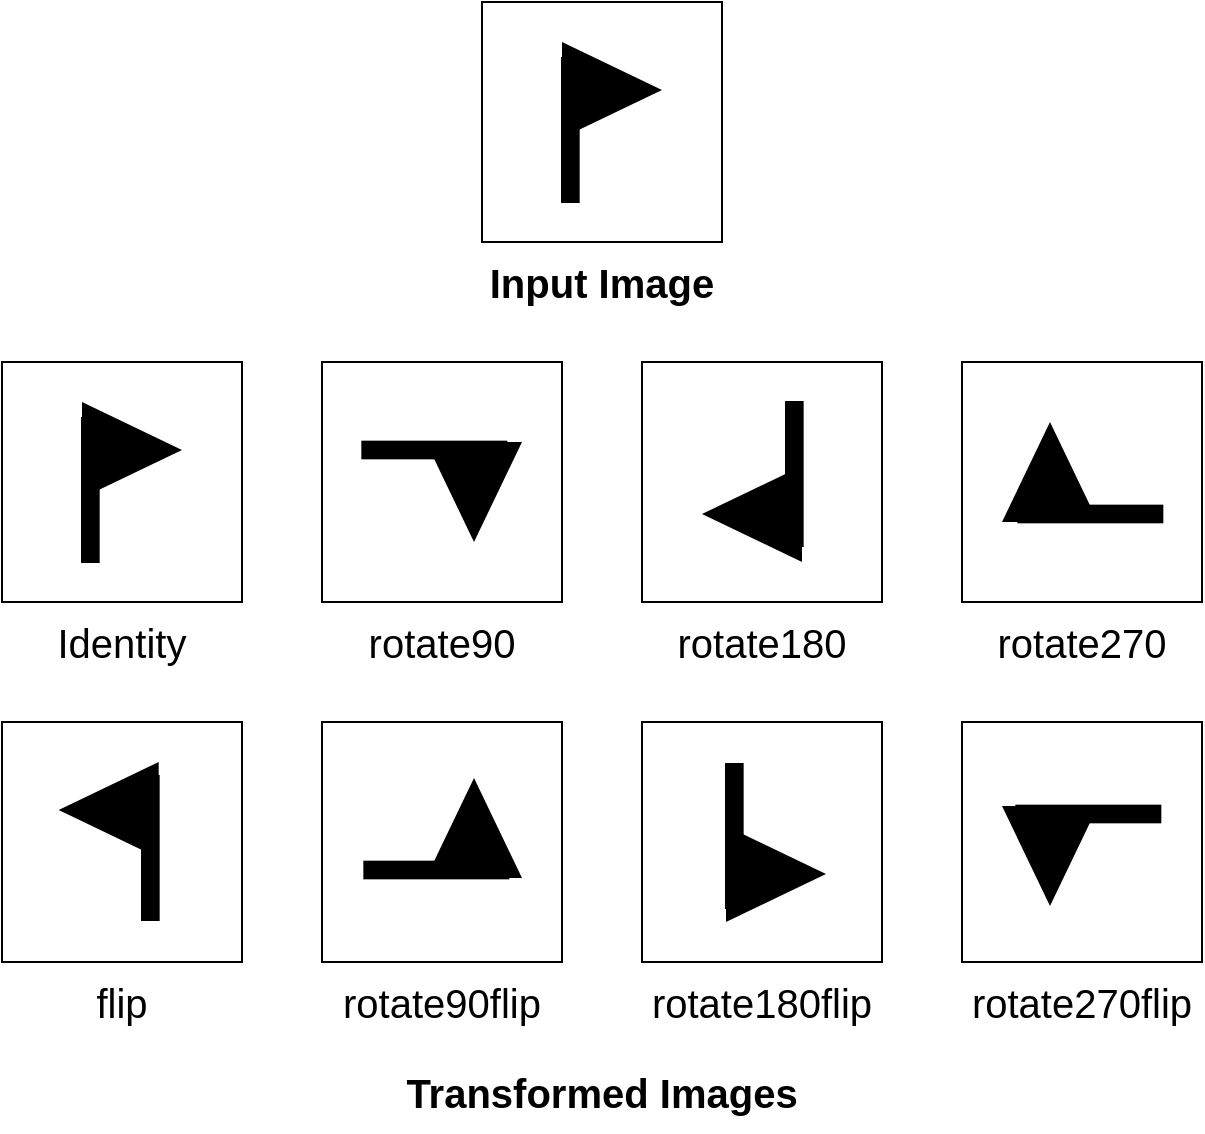 <mxfile version="12.9.9" type="device"><diagram id="lfsDbQCPJTJKgt-exi1Q" name="Page-1"><mxGraphModel dx="781" dy="509" grid="1" gridSize="10" guides="1" tooltips="1" connect="1" arrows="1" fold="1" page="1" pageScale="1" pageWidth="827" pageHeight="1169" math="0" shadow="0"><root><mxCell id="0"/><mxCell id="1" parent="0"/><mxCell id="5IWJKjxEgTncHrL97rWU-24" value="" style="group" vertex="1" connectable="0" parent="1"><mxGeometry x="360" y="20" width="120" height="120" as="geometry"/></mxCell><mxCell id="5IWJKjxEgTncHrL97rWU-17" value="" style="group" vertex="1" connectable="0" parent="5IWJKjxEgTncHrL97rWU-24"><mxGeometry x="40" y="20" width="50" height="80" as="geometry"/></mxCell><mxCell id="5IWJKjxEgTncHrL97rWU-9" value="" style="rounded=0;whiteSpace=wrap;html=1;fillColor=#000000;" vertex="1" parent="5IWJKjxEgTncHrL97rWU-17"><mxGeometry y="8" width="8.333" height="72" as="geometry"/></mxCell><mxCell id="5IWJKjxEgTncHrL97rWU-8" value="" style="triangle;whiteSpace=wrap;html=1;fillColor=#000000;strokeColor=none;" vertex="1" parent="5IWJKjxEgTncHrL97rWU-17"><mxGeometry width="50" height="48" as="geometry"/></mxCell><mxCell id="5IWJKjxEgTncHrL97rWU-18" value="" style="whiteSpace=wrap;html=1;aspect=fixed;fillColor=none;" vertex="1" parent="5IWJKjxEgTncHrL97rWU-24"><mxGeometry width="120" height="120" as="geometry"/></mxCell><mxCell id="5IWJKjxEgTncHrL97rWU-25" value="" style="group" vertex="1" connectable="0" parent="1"><mxGeometry x="120" y="200" width="120" height="120" as="geometry"/></mxCell><mxCell id="5IWJKjxEgTncHrL97rWU-26" value="" style="group" vertex="1" connectable="0" parent="5IWJKjxEgTncHrL97rWU-25"><mxGeometry x="40" y="20" width="50" height="80" as="geometry"/></mxCell><mxCell id="5IWJKjxEgTncHrL97rWU-27" value="" style="rounded=0;whiteSpace=wrap;html=1;fillColor=#000000;" vertex="1" parent="5IWJKjxEgTncHrL97rWU-26"><mxGeometry y="8" width="8.333" height="72" as="geometry"/></mxCell><mxCell id="5IWJKjxEgTncHrL97rWU-28" value="" style="triangle;whiteSpace=wrap;html=1;fillColor=#000000;strokeColor=none;" vertex="1" parent="5IWJKjxEgTncHrL97rWU-26"><mxGeometry width="50" height="48" as="geometry"/></mxCell><mxCell id="5IWJKjxEgTncHrL97rWU-29" value="" style="whiteSpace=wrap;html=1;aspect=fixed;fillColor=none;" vertex="1" parent="5IWJKjxEgTncHrL97rWU-25"><mxGeometry width="120" height="120" as="geometry"/></mxCell><mxCell id="5IWJKjxEgTncHrL97rWU-30" value="" style="group;rotation=90;" vertex="1" connectable="0" parent="1"><mxGeometry x="280" y="200" width="120" height="120" as="geometry"/></mxCell><mxCell id="5IWJKjxEgTncHrL97rWU-31" value="" style="group;rotation=90;" vertex="1" connectable="0" parent="5IWJKjxEgTncHrL97rWU-30"><mxGeometry x="35" y="25" width="50" height="80" as="geometry"/></mxCell><mxCell id="5IWJKjxEgTncHrL97rWU-32" value="" style="rounded=0;whiteSpace=wrap;html=1;fillColor=#000000;rotation=90;" vertex="1" parent="5IWJKjxEgTncHrL97rWU-31"><mxGeometry x="17" y="-17" width="8.333" height="72" as="geometry"/></mxCell><mxCell id="5IWJKjxEgTncHrL97rWU-33" value="" style="triangle;whiteSpace=wrap;html=1;fillColor=#000000;strokeColor=none;rotation=90;" vertex="1" parent="5IWJKjxEgTncHrL97rWU-31"><mxGeometry x="16" y="16" width="50" height="48" as="geometry"/></mxCell><mxCell id="5IWJKjxEgTncHrL97rWU-34" value="" style="whiteSpace=wrap;html=1;aspect=fixed;fillColor=none;rotation=90;" vertex="1" parent="5IWJKjxEgTncHrL97rWU-30"><mxGeometry width="120" height="120" as="geometry"/></mxCell><mxCell id="5IWJKjxEgTncHrL97rWU-35" value="" style="group;rotation=-180;" vertex="1" connectable="0" parent="1"><mxGeometry x="440" y="200" width="120" height="120" as="geometry"/></mxCell><mxCell id="5IWJKjxEgTncHrL97rWU-36" value="" style="group;rotation=-180;" vertex="1" connectable="0" parent="5IWJKjxEgTncHrL97rWU-35"><mxGeometry x="30" y="20" width="50" height="80" as="geometry"/></mxCell><mxCell id="5IWJKjxEgTncHrL97rWU-37" value="" style="rounded=0;whiteSpace=wrap;html=1;fillColor=#000000;rotation=-180;" vertex="1" parent="5IWJKjxEgTncHrL97rWU-36"><mxGeometry x="42" width="8.333" height="72" as="geometry"/></mxCell><mxCell id="5IWJKjxEgTncHrL97rWU-38" value="" style="triangle;whiteSpace=wrap;html=1;fillColor=#000000;strokeColor=none;rotation=-180;" vertex="1" parent="5IWJKjxEgTncHrL97rWU-36"><mxGeometry y="32" width="50" height="48" as="geometry"/></mxCell><mxCell id="5IWJKjxEgTncHrL97rWU-39" value="" style="whiteSpace=wrap;html=1;aspect=fixed;fillColor=none;rotation=-180;" vertex="1" parent="5IWJKjxEgTncHrL97rWU-35"><mxGeometry width="120" height="120" as="geometry"/></mxCell><mxCell id="5IWJKjxEgTncHrL97rWU-40" value="" style="group;rotation=-90;" vertex="1" connectable="0" parent="1"><mxGeometry x="600" y="200" width="120" height="120" as="geometry"/></mxCell><mxCell id="5IWJKjxEgTncHrL97rWU-41" value="" style="group;rotation=-90;" vertex="1" connectable="0" parent="5IWJKjxEgTncHrL97rWU-40"><mxGeometry x="35" y="15" width="50" height="80" as="geometry"/></mxCell><mxCell id="5IWJKjxEgTncHrL97rWU-42" value="" style="rounded=0;whiteSpace=wrap;html=1;fillColor=#000000;rotation=-90;" vertex="1" parent="5IWJKjxEgTncHrL97rWU-41"><mxGeometry x="25" y="25" width="8.333" height="72" as="geometry"/></mxCell><mxCell id="5IWJKjxEgTncHrL97rWU-43" value="" style="triangle;whiteSpace=wrap;html=1;fillColor=#000000;strokeColor=none;rotation=-90;" vertex="1" parent="5IWJKjxEgTncHrL97rWU-41"><mxGeometry x="-16" y="16" width="50" height="48" as="geometry"/></mxCell><mxCell id="5IWJKjxEgTncHrL97rWU-44" value="" style="whiteSpace=wrap;html=1;aspect=fixed;fillColor=none;rotation=-90;" vertex="1" parent="5IWJKjxEgTncHrL97rWU-40"><mxGeometry width="120" height="120" as="geometry"/></mxCell><mxCell id="5IWJKjxEgTncHrL97rWU-66" value="" style="group" vertex="1" connectable="0" parent="1"><mxGeometry x="120" y="380" width="120" height="120" as="geometry"/></mxCell><mxCell id="5IWJKjxEgTncHrL97rWU-65" value="" style="whiteSpace=wrap;html=1;aspect=fixed;fillColor=none;" vertex="1" parent="5IWJKjxEgTncHrL97rWU-66"><mxGeometry width="120" height="120" as="geometry"/></mxCell><mxCell id="5IWJKjxEgTncHrL97rWU-47" value="" style="rounded=0;whiteSpace=wrap;html=1;fillColor=#000000;" vertex="1" parent="5IWJKjxEgTncHrL97rWU-66"><mxGeometry x="70" y="27" width="8.333" height="72" as="geometry"/></mxCell><mxCell id="5IWJKjxEgTncHrL97rWU-48" value="" style="triangle;whiteSpace=wrap;html=1;fillColor=#000000;strokeColor=none;rotation=-180;" vertex="1" parent="5IWJKjxEgTncHrL97rWU-66"><mxGeometry x="28.33" y="20" width="50" height="48" as="geometry"/></mxCell><mxCell id="5IWJKjxEgTncHrL97rWU-67" value="" style="group;rotation=90;" vertex="1" connectable="0" parent="1"><mxGeometry x="280" y="380" width="120" height="120" as="geometry"/></mxCell><mxCell id="5IWJKjxEgTncHrL97rWU-68" value="" style="whiteSpace=wrap;html=1;aspect=fixed;fillColor=none;rotation=90;" vertex="1" parent="5IWJKjxEgTncHrL97rWU-67"><mxGeometry width="120" height="120" as="geometry"/></mxCell><mxCell id="5IWJKjxEgTncHrL97rWU-69" value="" style="rounded=0;whiteSpace=wrap;html=1;fillColor=#000000;rotation=90;" vertex="1" parent="5IWJKjxEgTncHrL97rWU-67"><mxGeometry x="53" y="38" width="8.333" height="72" as="geometry"/></mxCell><mxCell id="5IWJKjxEgTncHrL97rWU-70" value="" style="triangle;whiteSpace=wrap;html=1;fillColor=#000000;strokeColor=none;rotation=-90;" vertex="1" parent="5IWJKjxEgTncHrL97rWU-67"><mxGeometry x="51" y="29" width="50" height="48" as="geometry"/></mxCell><mxCell id="5IWJKjxEgTncHrL97rWU-71" value="" style="group;rotation=-180;" vertex="1" connectable="0" parent="1"><mxGeometry x="440" y="380" width="120" height="120" as="geometry"/></mxCell><mxCell id="5IWJKjxEgTncHrL97rWU-72" value="" style="whiteSpace=wrap;html=1;aspect=fixed;fillColor=none;rotation=-180;" vertex="1" parent="5IWJKjxEgTncHrL97rWU-71"><mxGeometry width="120" height="120" as="geometry"/></mxCell><mxCell id="5IWJKjxEgTncHrL97rWU-73" value="" style="rounded=0;whiteSpace=wrap;html=1;fillColor=#000000;rotation=-180;" vertex="1" parent="5IWJKjxEgTncHrL97rWU-71"><mxGeometry x="42" y="21" width="8.333" height="72" as="geometry"/></mxCell><mxCell id="5IWJKjxEgTncHrL97rWU-74" value="" style="triangle;whiteSpace=wrap;html=1;fillColor=#000000;strokeColor=none;rotation=-360;" vertex="1" parent="5IWJKjxEgTncHrL97rWU-71"><mxGeometry x="42" y="52" width="50" height="48" as="geometry"/></mxCell><mxCell id="5IWJKjxEgTncHrL97rWU-75" value="" style="group;rotation=-90;" vertex="1" connectable="0" parent="1"><mxGeometry x="600" y="380" width="120" height="120" as="geometry"/></mxCell><mxCell id="5IWJKjxEgTncHrL97rWU-76" value="" style="whiteSpace=wrap;html=1;aspect=fixed;fillColor=none;rotation=-90;" vertex="1" parent="5IWJKjxEgTncHrL97rWU-75"><mxGeometry width="120" height="120" as="geometry"/></mxCell><mxCell id="5IWJKjxEgTncHrL97rWU-77" value="" style="rounded=0;whiteSpace=wrap;html=1;fillColor=#000000;rotation=-90;" vertex="1" parent="5IWJKjxEgTncHrL97rWU-75"><mxGeometry x="59" y="10" width="8.333" height="72" as="geometry"/></mxCell><mxCell id="5IWJKjxEgTncHrL97rWU-78" value="" style="triangle;whiteSpace=wrap;html=1;fillColor=#000000;strokeColor=none;rotation=-270;" vertex="1" parent="5IWJKjxEgTncHrL97rWU-75"><mxGeometry x="19" y="43" width="50" height="48" as="geometry"/></mxCell><mxCell id="5IWJKjxEgTncHrL97rWU-80" value="&lt;font style=&quot;font-size: 20px&quot;&gt;&lt;b&gt;Input Image&lt;/b&gt;&lt;/font&gt;" style="text;html=1;strokeColor=none;fillColor=none;align=center;verticalAlign=middle;whiteSpace=wrap;rounded=0;" vertex="1" parent="1"><mxGeometry x="360" y="140" width="120" height="40" as="geometry"/></mxCell><mxCell id="5IWJKjxEgTncHrL97rWU-81" value="&lt;span style=&quot;font-size: 20px&quot;&gt;Identity&lt;/span&gt;" style="text;html=1;strokeColor=none;fillColor=none;align=center;verticalAlign=middle;whiteSpace=wrap;rounded=0;" vertex="1" parent="1"><mxGeometry x="120" y="320" width="120" height="40" as="geometry"/></mxCell><mxCell id="5IWJKjxEgTncHrL97rWU-82" value="&lt;span style=&quot;font-size: 20px&quot;&gt;rotate270flip&lt;/span&gt;" style="text;html=1;strokeColor=none;fillColor=none;align=center;verticalAlign=middle;whiteSpace=wrap;rounded=0;" vertex="1" parent="1"><mxGeometry x="600" y="500" width="120" height="40" as="geometry"/></mxCell><mxCell id="5IWJKjxEgTncHrL97rWU-83" value="&lt;span style=&quot;font-size: 20px&quot;&gt;rotate90&lt;/span&gt;" style="text;html=1;strokeColor=none;fillColor=none;align=center;verticalAlign=middle;whiteSpace=wrap;rounded=0;" vertex="1" parent="1"><mxGeometry x="280" y="320" width="120" height="40" as="geometry"/></mxCell><mxCell id="5IWJKjxEgTncHrL97rWU-86" value="&lt;span style=&quot;font-size: 20px&quot;&gt;rotate180&lt;/span&gt;" style="text;html=1;strokeColor=none;fillColor=none;align=center;verticalAlign=middle;whiteSpace=wrap;rounded=0;" vertex="1" parent="1"><mxGeometry x="440" y="320" width="120" height="40" as="geometry"/></mxCell><mxCell id="5IWJKjxEgTncHrL97rWU-87" value="&lt;span style=&quot;font-size: 20px&quot;&gt;rotate270&lt;/span&gt;" style="text;html=1;strokeColor=none;fillColor=none;align=center;verticalAlign=middle;whiteSpace=wrap;rounded=0;" vertex="1" parent="1"><mxGeometry x="600" y="320" width="120" height="40" as="geometry"/></mxCell><mxCell id="5IWJKjxEgTncHrL97rWU-88" value="&lt;span style=&quot;font-size: 20px&quot;&gt;rotate180flip&lt;/span&gt;" style="text;html=1;strokeColor=none;fillColor=none;align=center;verticalAlign=middle;whiteSpace=wrap;rounded=0;" vertex="1" parent="1"><mxGeometry x="440" y="500" width="120" height="40" as="geometry"/></mxCell><mxCell id="5IWJKjxEgTncHrL97rWU-89" value="&lt;span style=&quot;font-size: 20px&quot;&gt;rotate90flip&lt;/span&gt;" style="text;html=1;strokeColor=none;fillColor=none;align=center;verticalAlign=middle;whiteSpace=wrap;rounded=0;" vertex="1" parent="1"><mxGeometry x="280" y="500" width="120" height="40" as="geometry"/></mxCell><mxCell id="5IWJKjxEgTncHrL97rWU-90" value="&lt;span style=&quot;font-size: 20px&quot;&gt;flip&lt;/span&gt;" style="text;html=1;strokeColor=none;fillColor=none;align=center;verticalAlign=middle;whiteSpace=wrap;rounded=0;" vertex="1" parent="1"><mxGeometry x="120" y="500" width="120" height="40" as="geometry"/></mxCell><mxCell id="5IWJKjxEgTncHrL97rWU-91" value="&lt;font style=&quot;font-size: 20px&quot;&gt;&lt;b&gt;Transformed Images&lt;/b&gt;&lt;/font&gt;" style="text;html=1;strokeColor=none;fillColor=none;align=center;verticalAlign=middle;whiteSpace=wrap;rounded=0;" vertex="1" parent="1"><mxGeometry x="120" y="545" width="600" height="40" as="geometry"/></mxCell></root></mxGraphModel></diagram></mxfile>